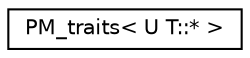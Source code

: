 digraph "Graphical Class Hierarchy"
{
  edge [fontname="Helvetica",fontsize="10",labelfontname="Helvetica",labelfontsize="10"];
  node [fontname="Helvetica",fontsize="10",shape=record];
  rankdir="LR";
  Node0 [label="PM_traits\< U T::* \>",height=0.2,width=0.4,color="black", fillcolor="white", style="filled",URL="$structPM__traits_3_01U_01T_1_1_5_01_4.html"];
}

